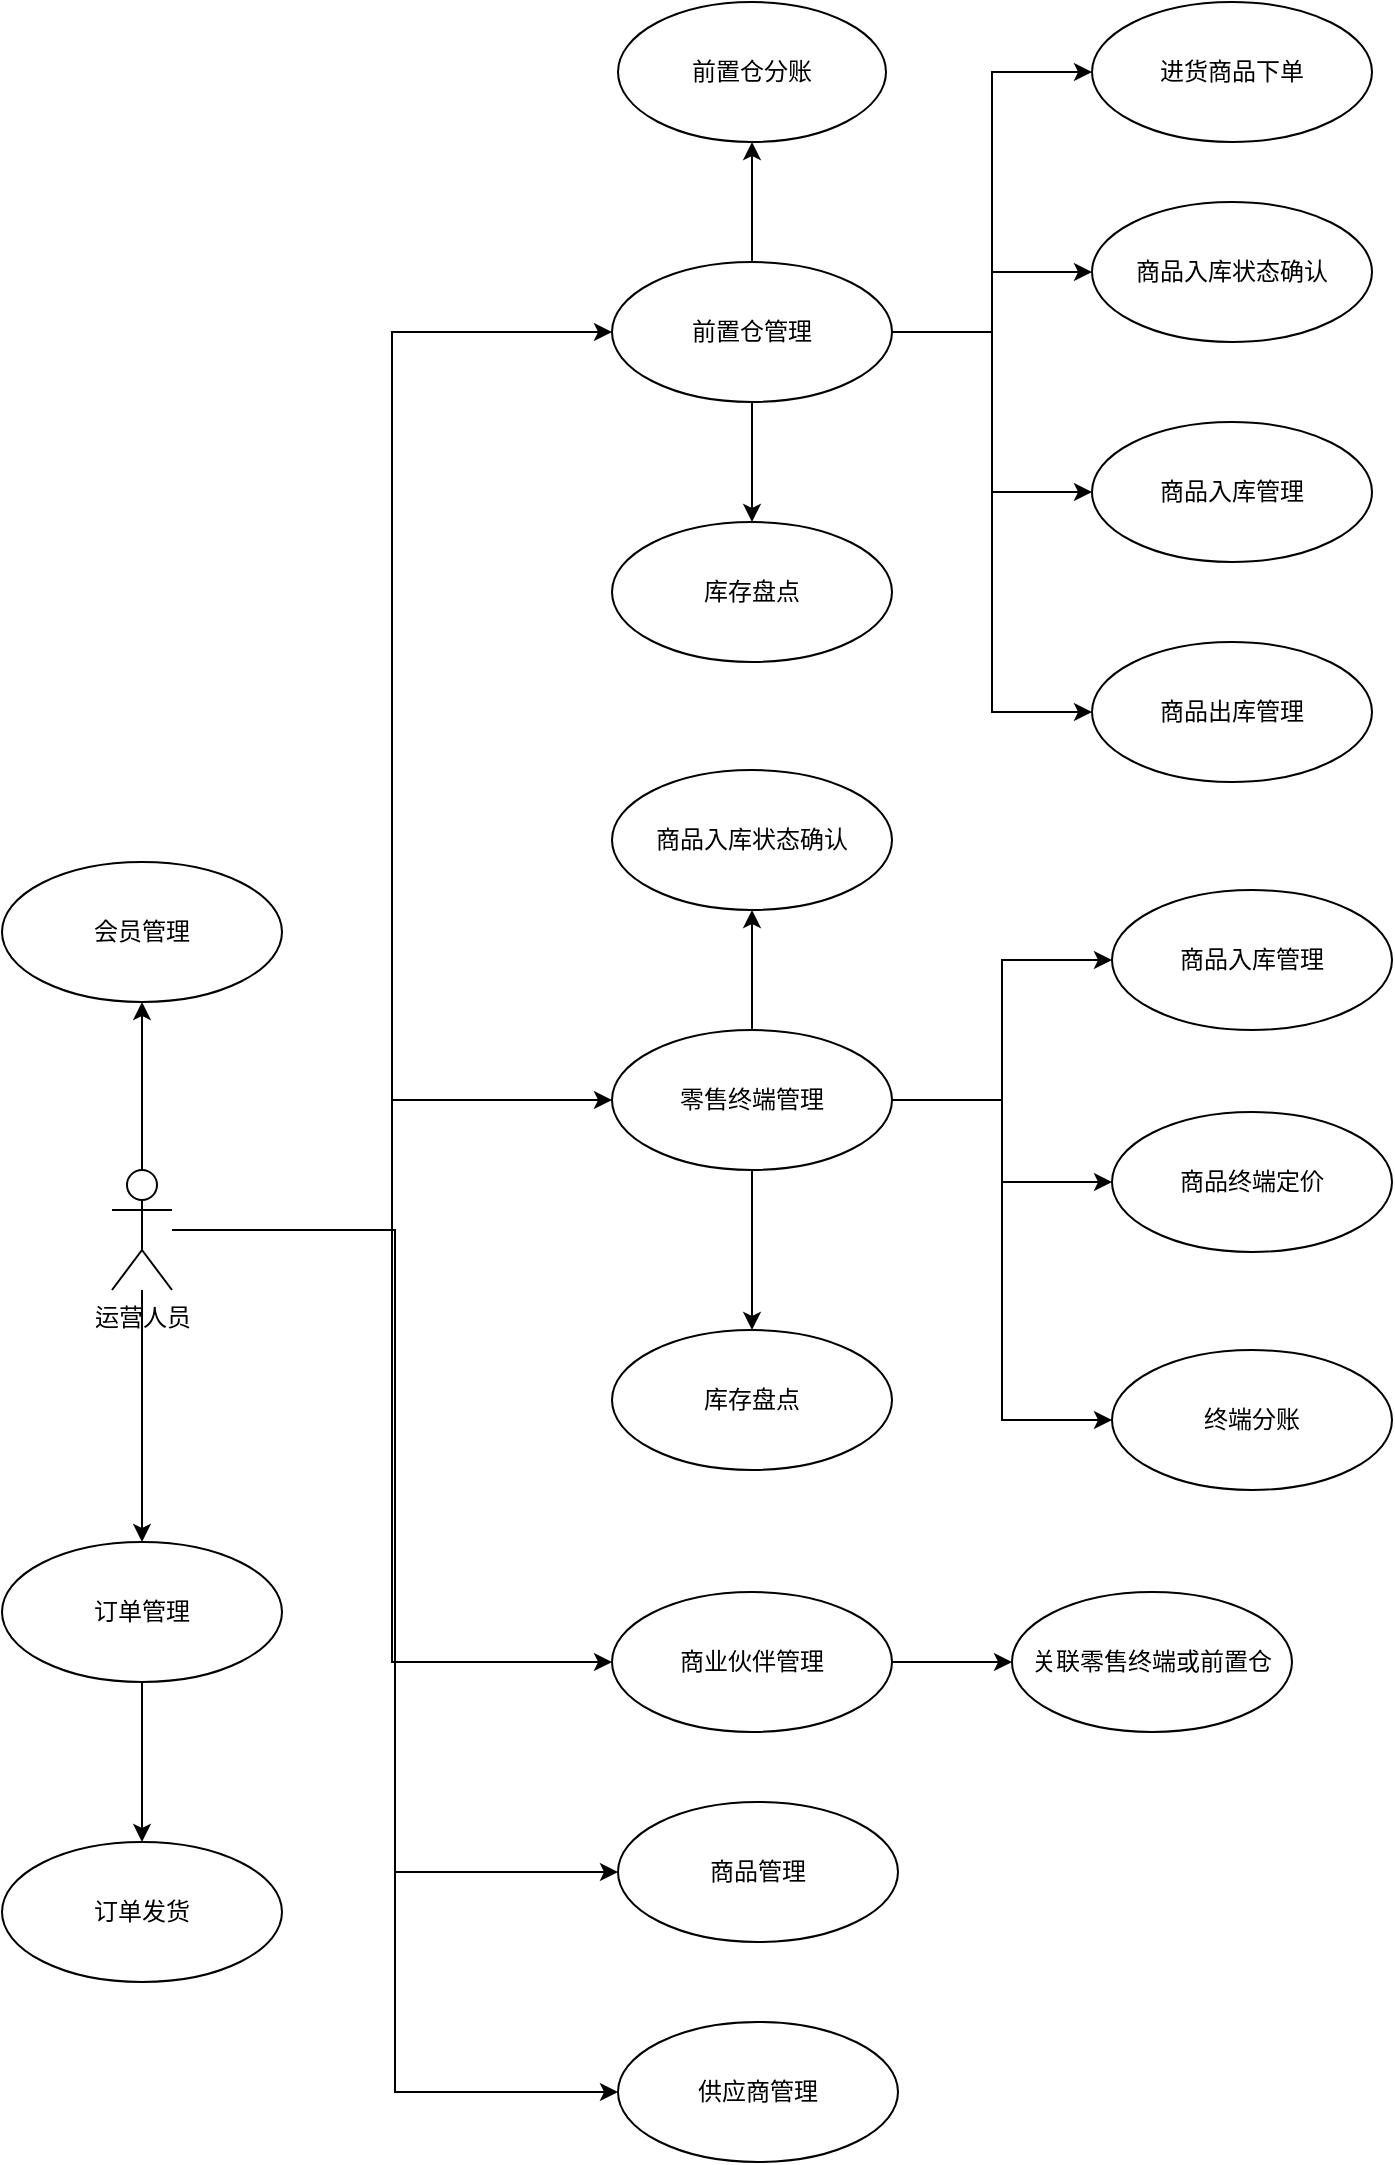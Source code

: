<mxfile version="21.1.1" type="github" pages="2">
  <diagram name="运营管理人员" id="x4-oW1hvQLXdEULdkfcq">
    <mxGraphModel dx="1493" dy="603" grid="1" gridSize="10" guides="1" tooltips="1" connect="1" arrows="1" fold="1" page="1" pageScale="1" pageWidth="827" pageHeight="1169" math="0" shadow="0">
      <root>
        <mxCell id="0" />
        <mxCell id="1" parent="0" />
        <mxCell id="FFHXGkqfluXQrECaGBsv-5" style="edgeStyle=orthogonalEdgeStyle;rounded=0;orthogonalLoop=1;jettySize=auto;html=1;entryX=0;entryY=0.5;entryDx=0;entryDy=0;" edge="1" parent="1" source="FFHXGkqfluXQrECaGBsv-1" target="FFHXGkqfluXQrECaGBsv-4">
          <mxGeometry relative="1" as="geometry" />
        </mxCell>
        <mxCell id="FFHXGkqfluXQrECaGBsv-6" style="edgeStyle=orthogonalEdgeStyle;rounded=0;orthogonalLoop=1;jettySize=auto;html=1;entryX=0;entryY=0.5;entryDx=0;entryDy=0;" edge="1" parent="1" source="FFHXGkqfluXQrECaGBsv-1" target="FFHXGkqfluXQrECaGBsv-2">
          <mxGeometry relative="1" as="geometry" />
        </mxCell>
        <mxCell id="FFHXGkqfluXQrECaGBsv-8" style="edgeStyle=orthogonalEdgeStyle;rounded=0;orthogonalLoop=1;jettySize=auto;html=1;entryX=0;entryY=0.5;entryDx=0;entryDy=0;" edge="1" parent="1" source="FFHXGkqfluXQrECaGBsv-1" target="FFHXGkqfluXQrECaGBsv-7">
          <mxGeometry relative="1" as="geometry" />
        </mxCell>
        <mxCell id="FFHXGkqfluXQrECaGBsv-10" style="edgeStyle=orthogonalEdgeStyle;rounded=0;orthogonalLoop=1;jettySize=auto;html=1;entryX=0;entryY=0.5;entryDx=0;entryDy=0;" edge="1" parent="1" source="FFHXGkqfluXQrECaGBsv-1" target="FFHXGkqfluXQrECaGBsv-9">
          <mxGeometry relative="1" as="geometry" />
        </mxCell>
        <mxCell id="FFHXGkqfluXQrECaGBsv-28" style="edgeStyle=orthogonalEdgeStyle;rounded=0;orthogonalLoop=1;jettySize=auto;html=1;entryX=0;entryY=0.5;entryDx=0;entryDy=0;" edge="1" parent="1" source="FFHXGkqfluXQrECaGBsv-1" target="FFHXGkqfluXQrECaGBsv-27">
          <mxGeometry relative="1" as="geometry" />
        </mxCell>
        <mxCell id="_Bmi-E15Vil51Y7hQKF6-11" style="edgeStyle=orthogonalEdgeStyle;rounded=0;orthogonalLoop=1;jettySize=auto;html=1;entryX=0.5;entryY=1;entryDx=0;entryDy=0;" edge="1" parent="1" source="FFHXGkqfluXQrECaGBsv-1" target="FFHXGkqfluXQrECaGBsv-37">
          <mxGeometry relative="1" as="geometry" />
        </mxCell>
        <mxCell id="_Bmi-E15Vil51Y7hQKF6-12" style="edgeStyle=orthogonalEdgeStyle;rounded=0;orthogonalLoop=1;jettySize=auto;html=1;" edge="1" parent="1" source="FFHXGkqfluXQrECaGBsv-1" target="FFHXGkqfluXQrECaGBsv-38">
          <mxGeometry relative="1" as="geometry" />
        </mxCell>
        <mxCell id="FFHXGkqfluXQrECaGBsv-1" value="运营人员" style="shape=umlActor;verticalLabelPosition=bottom;verticalAlign=top;html=1;outlineConnect=0;" vertex="1" parent="1">
          <mxGeometry x="150" y="614" width="30" height="60" as="geometry" />
        </mxCell>
        <mxCell id="FFHXGkqfluXQrECaGBsv-14" style="edgeStyle=orthogonalEdgeStyle;rounded=0;orthogonalLoop=1;jettySize=auto;html=1;" edge="1" parent="1" source="FFHXGkqfluXQrECaGBsv-2" target="FFHXGkqfluXQrECaGBsv-13">
          <mxGeometry relative="1" as="geometry" />
        </mxCell>
        <mxCell id="FFHXGkqfluXQrECaGBsv-18" style="edgeStyle=orthogonalEdgeStyle;rounded=0;orthogonalLoop=1;jettySize=auto;html=1;entryX=0;entryY=0.5;entryDx=0;entryDy=0;" edge="1" parent="1" source="FFHXGkqfluXQrECaGBsv-2" target="FFHXGkqfluXQrECaGBsv-17">
          <mxGeometry relative="1" as="geometry" />
        </mxCell>
        <mxCell id="FFHXGkqfluXQrECaGBsv-34" style="edgeStyle=orthogonalEdgeStyle;rounded=0;orthogonalLoop=1;jettySize=auto;html=1;entryX=0;entryY=0.5;entryDx=0;entryDy=0;" edge="1" parent="1" source="FFHXGkqfluXQrECaGBsv-2" target="FFHXGkqfluXQrECaGBsv-33">
          <mxGeometry relative="1" as="geometry" />
        </mxCell>
        <mxCell id="_Bmi-E15Vil51Y7hQKF6-7" style="edgeStyle=orthogonalEdgeStyle;rounded=0;orthogonalLoop=1;jettySize=auto;html=1;" edge="1" parent="1" source="FFHXGkqfluXQrECaGBsv-2" target="FFHXGkqfluXQrECaGBsv-35">
          <mxGeometry relative="1" as="geometry" />
        </mxCell>
        <mxCell id="_Bmi-E15Vil51Y7hQKF6-8" style="edgeStyle=orthogonalEdgeStyle;rounded=0;orthogonalLoop=1;jettySize=auto;html=1;entryX=0.5;entryY=1;entryDx=0;entryDy=0;" edge="1" parent="1" source="FFHXGkqfluXQrECaGBsv-2" target="FFHXGkqfluXQrECaGBsv-25">
          <mxGeometry relative="1" as="geometry" />
        </mxCell>
        <mxCell id="FFHXGkqfluXQrECaGBsv-2" value="零售终端管理" style="ellipse;whiteSpace=wrap;html=1;" vertex="1" parent="1">
          <mxGeometry x="400" y="544" width="140" height="70" as="geometry" />
        </mxCell>
        <mxCell id="FFHXGkqfluXQrECaGBsv-12" style="edgeStyle=orthogonalEdgeStyle;rounded=0;orthogonalLoop=1;jettySize=auto;html=1;entryX=0;entryY=0.5;entryDx=0;entryDy=0;" edge="1" parent="1" source="FFHXGkqfluXQrECaGBsv-4" target="FFHXGkqfluXQrECaGBsv-11">
          <mxGeometry relative="1" as="geometry" />
        </mxCell>
        <mxCell id="FFHXGkqfluXQrECaGBsv-20" style="edgeStyle=orthogonalEdgeStyle;rounded=0;orthogonalLoop=1;jettySize=auto;html=1;entryX=0;entryY=0.5;entryDx=0;entryDy=0;" edge="1" parent="1" source="FFHXGkqfluXQrECaGBsv-4" target="FFHXGkqfluXQrECaGBsv-19">
          <mxGeometry relative="1" as="geometry" />
        </mxCell>
        <mxCell id="FFHXGkqfluXQrECaGBsv-24" style="edgeStyle=orthogonalEdgeStyle;rounded=0;orthogonalLoop=1;jettySize=auto;html=1;entryX=0;entryY=0.5;entryDx=0;entryDy=0;" edge="1" parent="1" source="FFHXGkqfluXQrECaGBsv-4" target="FFHXGkqfluXQrECaGBsv-23">
          <mxGeometry relative="1" as="geometry" />
        </mxCell>
        <mxCell id="FFHXGkqfluXQrECaGBsv-30" style="edgeStyle=orthogonalEdgeStyle;rounded=0;orthogonalLoop=1;jettySize=auto;html=1;entryX=0;entryY=0.5;entryDx=0;entryDy=0;" edge="1" parent="1" source="FFHXGkqfluXQrECaGBsv-4" target="FFHXGkqfluXQrECaGBsv-29">
          <mxGeometry relative="1" as="geometry" />
        </mxCell>
        <mxCell id="_Bmi-E15Vil51Y7hQKF6-5" style="edgeStyle=orthogonalEdgeStyle;rounded=0;orthogonalLoop=1;jettySize=auto;html=1;entryX=0.5;entryY=0;entryDx=0;entryDy=0;" edge="1" parent="1" source="FFHXGkqfluXQrECaGBsv-4" target="FFHXGkqfluXQrECaGBsv-31">
          <mxGeometry relative="1" as="geometry" />
        </mxCell>
        <mxCell id="_Bmi-E15Vil51Y7hQKF6-6" style="edgeStyle=orthogonalEdgeStyle;rounded=0;orthogonalLoop=1;jettySize=auto;html=1;entryX=0.5;entryY=1;entryDx=0;entryDy=0;" edge="1" parent="1" source="FFHXGkqfluXQrECaGBsv-4" target="_Bmi-E15Vil51Y7hQKF6-3">
          <mxGeometry relative="1" as="geometry" />
        </mxCell>
        <mxCell id="FFHXGkqfluXQrECaGBsv-4" value="前置仓管理" style="ellipse;whiteSpace=wrap;html=1;" vertex="1" parent="1">
          <mxGeometry x="400" y="160" width="140" height="70" as="geometry" />
        </mxCell>
        <mxCell id="FFHXGkqfluXQrECaGBsv-16" style="edgeStyle=orthogonalEdgeStyle;rounded=0;orthogonalLoop=1;jettySize=auto;html=1;" edge="1" parent="1" source="FFHXGkqfluXQrECaGBsv-7" target="FFHXGkqfluXQrECaGBsv-15">
          <mxGeometry relative="1" as="geometry" />
        </mxCell>
        <mxCell id="FFHXGkqfluXQrECaGBsv-7" value="商业伙伴管理" style="ellipse;whiteSpace=wrap;html=1;" vertex="1" parent="1">
          <mxGeometry x="400" y="825" width="140" height="70" as="geometry" />
        </mxCell>
        <mxCell id="FFHXGkqfluXQrECaGBsv-9" value="商品管理" style="ellipse;whiteSpace=wrap;html=1;" vertex="1" parent="1">
          <mxGeometry x="403" y="930" width="140" height="70" as="geometry" />
        </mxCell>
        <mxCell id="FFHXGkqfluXQrECaGBsv-11" value="商品入库管理" style="ellipse;whiteSpace=wrap;html=1;" vertex="1" parent="1">
          <mxGeometry x="640" y="240" width="140" height="70" as="geometry" />
        </mxCell>
        <mxCell id="FFHXGkqfluXQrECaGBsv-13" value="商品入库管理" style="ellipse;whiteSpace=wrap;html=1;" vertex="1" parent="1">
          <mxGeometry x="650" y="474" width="140" height="70" as="geometry" />
        </mxCell>
        <mxCell id="FFHXGkqfluXQrECaGBsv-15" value="关联零售终端或前置仓" style="ellipse;whiteSpace=wrap;html=1;" vertex="1" parent="1">
          <mxGeometry x="600" y="825" width="140" height="70" as="geometry" />
        </mxCell>
        <mxCell id="FFHXGkqfluXQrECaGBsv-17" value="商品终端定价" style="ellipse;whiteSpace=wrap;html=1;" vertex="1" parent="1">
          <mxGeometry x="650" y="585" width="140" height="70" as="geometry" />
        </mxCell>
        <mxCell id="FFHXGkqfluXQrECaGBsv-19" value="商品出库管理" style="ellipse;whiteSpace=wrap;html=1;" vertex="1" parent="1">
          <mxGeometry x="640" y="350" width="140" height="70" as="geometry" />
        </mxCell>
        <mxCell id="FFHXGkqfluXQrECaGBsv-23" value="商品入库状态确认" style="ellipse;whiteSpace=wrap;html=1;" vertex="1" parent="1">
          <mxGeometry x="640" y="130" width="140" height="70" as="geometry" />
        </mxCell>
        <mxCell id="FFHXGkqfluXQrECaGBsv-25" value="商品入库状态确认" style="ellipse;whiteSpace=wrap;html=1;" vertex="1" parent="1">
          <mxGeometry x="400" y="414" width="140" height="70" as="geometry" />
        </mxCell>
        <mxCell id="FFHXGkqfluXQrECaGBsv-27" value="供应商管理" style="ellipse;whiteSpace=wrap;html=1;" vertex="1" parent="1">
          <mxGeometry x="403" y="1040" width="140" height="70" as="geometry" />
        </mxCell>
        <mxCell id="FFHXGkqfluXQrECaGBsv-29" value="进货商品下单" style="ellipse;whiteSpace=wrap;html=1;" vertex="1" parent="1">
          <mxGeometry x="640" y="30" width="140" height="70" as="geometry" />
        </mxCell>
        <mxCell id="FFHXGkqfluXQrECaGBsv-31" value="库存盘点" style="ellipse;whiteSpace=wrap;html=1;" vertex="1" parent="1">
          <mxGeometry x="400" y="290" width="140" height="70" as="geometry" />
        </mxCell>
        <mxCell id="FFHXGkqfluXQrECaGBsv-33" value="终端分账" style="ellipse;whiteSpace=wrap;html=1;" vertex="1" parent="1">
          <mxGeometry x="650" y="704" width="140" height="70" as="geometry" />
        </mxCell>
        <mxCell id="FFHXGkqfluXQrECaGBsv-35" value="库存盘点" style="ellipse;whiteSpace=wrap;html=1;" vertex="1" parent="1">
          <mxGeometry x="400" y="694" width="140" height="70" as="geometry" />
        </mxCell>
        <mxCell id="FFHXGkqfluXQrECaGBsv-37" value="会员管理" style="ellipse;whiteSpace=wrap;html=1;" vertex="1" parent="1">
          <mxGeometry x="95" y="460" width="140" height="70" as="geometry" />
        </mxCell>
        <mxCell id="_Bmi-E15Vil51Y7hQKF6-2" style="edgeStyle=orthogonalEdgeStyle;rounded=0;orthogonalLoop=1;jettySize=auto;html=1;" edge="1" parent="1" source="FFHXGkqfluXQrECaGBsv-38" target="_Bmi-E15Vil51Y7hQKF6-1">
          <mxGeometry relative="1" as="geometry" />
        </mxCell>
        <mxCell id="FFHXGkqfluXQrECaGBsv-38" value="订单管理" style="ellipse;whiteSpace=wrap;html=1;" vertex="1" parent="1">
          <mxGeometry x="95" y="800" width="140" height="70" as="geometry" />
        </mxCell>
        <mxCell id="_Bmi-E15Vil51Y7hQKF6-1" value="订单发货" style="ellipse;whiteSpace=wrap;html=1;" vertex="1" parent="1">
          <mxGeometry x="95" y="950" width="140" height="70" as="geometry" />
        </mxCell>
        <mxCell id="_Bmi-E15Vil51Y7hQKF6-3" value="前置仓分账" style="ellipse;whiteSpace=wrap;html=1;" vertex="1" parent="1">
          <mxGeometry x="403" y="30" width="134" height="70" as="geometry" />
        </mxCell>
      </root>
    </mxGraphModel>
  </diagram>
  <diagram id="vfpZh9Tjv-6j6B5K_V64" name="会员">
    <mxGraphModel dx="1493" dy="603" grid="1" gridSize="10" guides="1" tooltips="1" connect="1" arrows="1" fold="1" page="1" pageScale="1" pageWidth="827" pageHeight="1169" math="0" shadow="0">
      <root>
        <mxCell id="0" />
        <mxCell id="1" parent="0" />
        <mxCell id="-5qhOaPzWT8rHBytk-px-6" style="edgeStyle=orthogonalEdgeStyle;rounded=0;orthogonalLoop=1;jettySize=auto;html=1;entryX=0;entryY=0.5;entryDx=0;entryDy=0;" edge="1" parent="1" source="-5qhOaPzWT8rHBytk-px-1" target="-5qhOaPzWT8rHBytk-px-2">
          <mxGeometry relative="1" as="geometry" />
        </mxCell>
        <mxCell id="-5qhOaPzWT8rHBytk-px-7" style="edgeStyle=orthogonalEdgeStyle;rounded=0;orthogonalLoop=1;jettySize=auto;html=1;" edge="1" parent="1" source="-5qhOaPzWT8rHBytk-px-1" target="-5qhOaPzWT8rHBytk-px-4">
          <mxGeometry relative="1" as="geometry" />
        </mxCell>
        <mxCell id="-5qhOaPzWT8rHBytk-px-10" style="edgeStyle=orthogonalEdgeStyle;rounded=0;orthogonalLoop=1;jettySize=auto;html=1;entryX=0;entryY=0.5;entryDx=0;entryDy=0;" edge="1" parent="1" source="-5qhOaPzWT8rHBytk-px-1" target="-5qhOaPzWT8rHBytk-px-9">
          <mxGeometry relative="1" as="geometry" />
        </mxCell>
        <mxCell id="-5qhOaPzWT8rHBytk-px-12" style="edgeStyle=orthogonalEdgeStyle;rounded=0;orthogonalLoop=1;jettySize=auto;html=1;entryX=0;entryY=0.5;entryDx=0;entryDy=0;" edge="1" parent="1" source="-5qhOaPzWT8rHBytk-px-1" target="-5qhOaPzWT8rHBytk-px-11">
          <mxGeometry relative="1" as="geometry" />
        </mxCell>
        <mxCell id="-5qhOaPzWT8rHBytk-px-14" style="edgeStyle=orthogonalEdgeStyle;rounded=0;orthogonalLoop=1;jettySize=auto;html=1;entryX=1;entryY=0.5;entryDx=0;entryDy=0;" edge="1" parent="1" source="-5qhOaPzWT8rHBytk-px-1" target="-5qhOaPzWT8rHBytk-px-13">
          <mxGeometry relative="1" as="geometry" />
        </mxCell>
        <mxCell id="-5qhOaPzWT8rHBytk-px-16" style="edgeStyle=orthogonalEdgeStyle;rounded=0;orthogonalLoop=1;jettySize=auto;html=1;entryX=1;entryY=0.5;entryDx=0;entryDy=0;" edge="1" parent="1" source="-5qhOaPzWT8rHBytk-px-1" target="-5qhOaPzWT8rHBytk-px-15">
          <mxGeometry relative="1" as="geometry" />
        </mxCell>
        <mxCell id="-5qhOaPzWT8rHBytk-px-18" style="edgeStyle=orthogonalEdgeStyle;rounded=0;orthogonalLoop=1;jettySize=auto;html=1;" edge="1" parent="1" source="-5qhOaPzWT8rHBytk-px-1" target="-5qhOaPzWT8rHBytk-px-17">
          <mxGeometry relative="1" as="geometry" />
        </mxCell>
        <mxCell id="-5qhOaPzWT8rHBytk-px-20" style="edgeStyle=orthogonalEdgeStyle;rounded=0;orthogonalLoop=1;jettySize=auto;html=1;entryX=1;entryY=0.5;entryDx=0;entryDy=0;" edge="1" parent="1" source="-5qhOaPzWT8rHBytk-px-1" target="-5qhOaPzWT8rHBytk-px-19">
          <mxGeometry relative="1" as="geometry" />
        </mxCell>
        <mxCell id="-5qhOaPzWT8rHBytk-px-1" value="会员" style="shape=umlActor;verticalLabelPosition=bottom;verticalAlign=top;html=1;" vertex="1" parent="1">
          <mxGeometry x="300" y="250" width="30" height="60" as="geometry" />
        </mxCell>
        <mxCell id="-5qhOaPzWT8rHBytk-px-8" style="edgeStyle=orthogonalEdgeStyle;rounded=0;orthogonalLoop=1;jettySize=auto;html=1;entryX=0;entryY=0.5;entryDx=0;entryDy=0;" edge="1" parent="1" source="-5qhOaPzWT8rHBytk-px-2" target="-5qhOaPzWT8rHBytk-px-5">
          <mxGeometry relative="1" as="geometry" />
        </mxCell>
        <mxCell id="-5qhOaPzWT8rHBytk-px-2" value="会员注册" style="ellipse;whiteSpace=wrap;html=1;" vertex="1" parent="1">
          <mxGeometry x="460" y="120" width="140" height="70" as="geometry" />
        </mxCell>
        <mxCell id="-5qhOaPzWT8rHBytk-px-4" value="会员登录" style="ellipse;whiteSpace=wrap;html=1;" vertex="1" parent="1">
          <mxGeometry x="460" y="220" width="140" height="70" as="geometry" />
        </mxCell>
        <mxCell id="-5qhOaPzWT8rHBytk-px-5" value="绑定终端" style="ellipse;whiteSpace=wrap;html=1;" vertex="1" parent="1">
          <mxGeometry x="640" y="120" width="140" height="70" as="geometry" />
        </mxCell>
        <mxCell id="-5qhOaPzWT8rHBytk-px-9" value="浏览商品" style="ellipse;whiteSpace=wrap;html=1;" vertex="1" parent="1">
          <mxGeometry x="460" y="330" width="140" height="70" as="geometry" />
        </mxCell>
        <mxCell id="-5qhOaPzWT8rHBytk-px-11" value="加入购物车" style="ellipse;whiteSpace=wrap;html=1;" vertex="1" parent="1">
          <mxGeometry x="460" y="450" width="140" height="70" as="geometry" />
        </mxCell>
        <mxCell id="-5qhOaPzWT8rHBytk-px-13" value="下单" style="ellipse;whiteSpace=wrap;html=1;" vertex="1" parent="1">
          <mxGeometry x="60" y="460" width="140" height="70" as="geometry" />
        </mxCell>
        <mxCell id="-5qhOaPzWT8rHBytk-px-15" value="订单支付" style="ellipse;whiteSpace=wrap;html=1;" vertex="1" parent="1">
          <mxGeometry x="60" y="350" width="140" height="70" as="geometry" />
        </mxCell>
        <mxCell id="-5qhOaPzWT8rHBytk-px-17" value="订单收货确认" style="ellipse;whiteSpace=wrap;html=1;" vertex="1" parent="1">
          <mxGeometry x="60" y="240" width="140" height="70" as="geometry" />
        </mxCell>
        <mxCell id="-5qhOaPzWT8rHBytk-px-19" value="订单查询" style="ellipse;whiteSpace=wrap;html=1;" vertex="1" parent="1">
          <mxGeometry x="60" y="120" width="140" height="70" as="geometry" />
        </mxCell>
      </root>
    </mxGraphModel>
  </diagram>
</mxfile>
